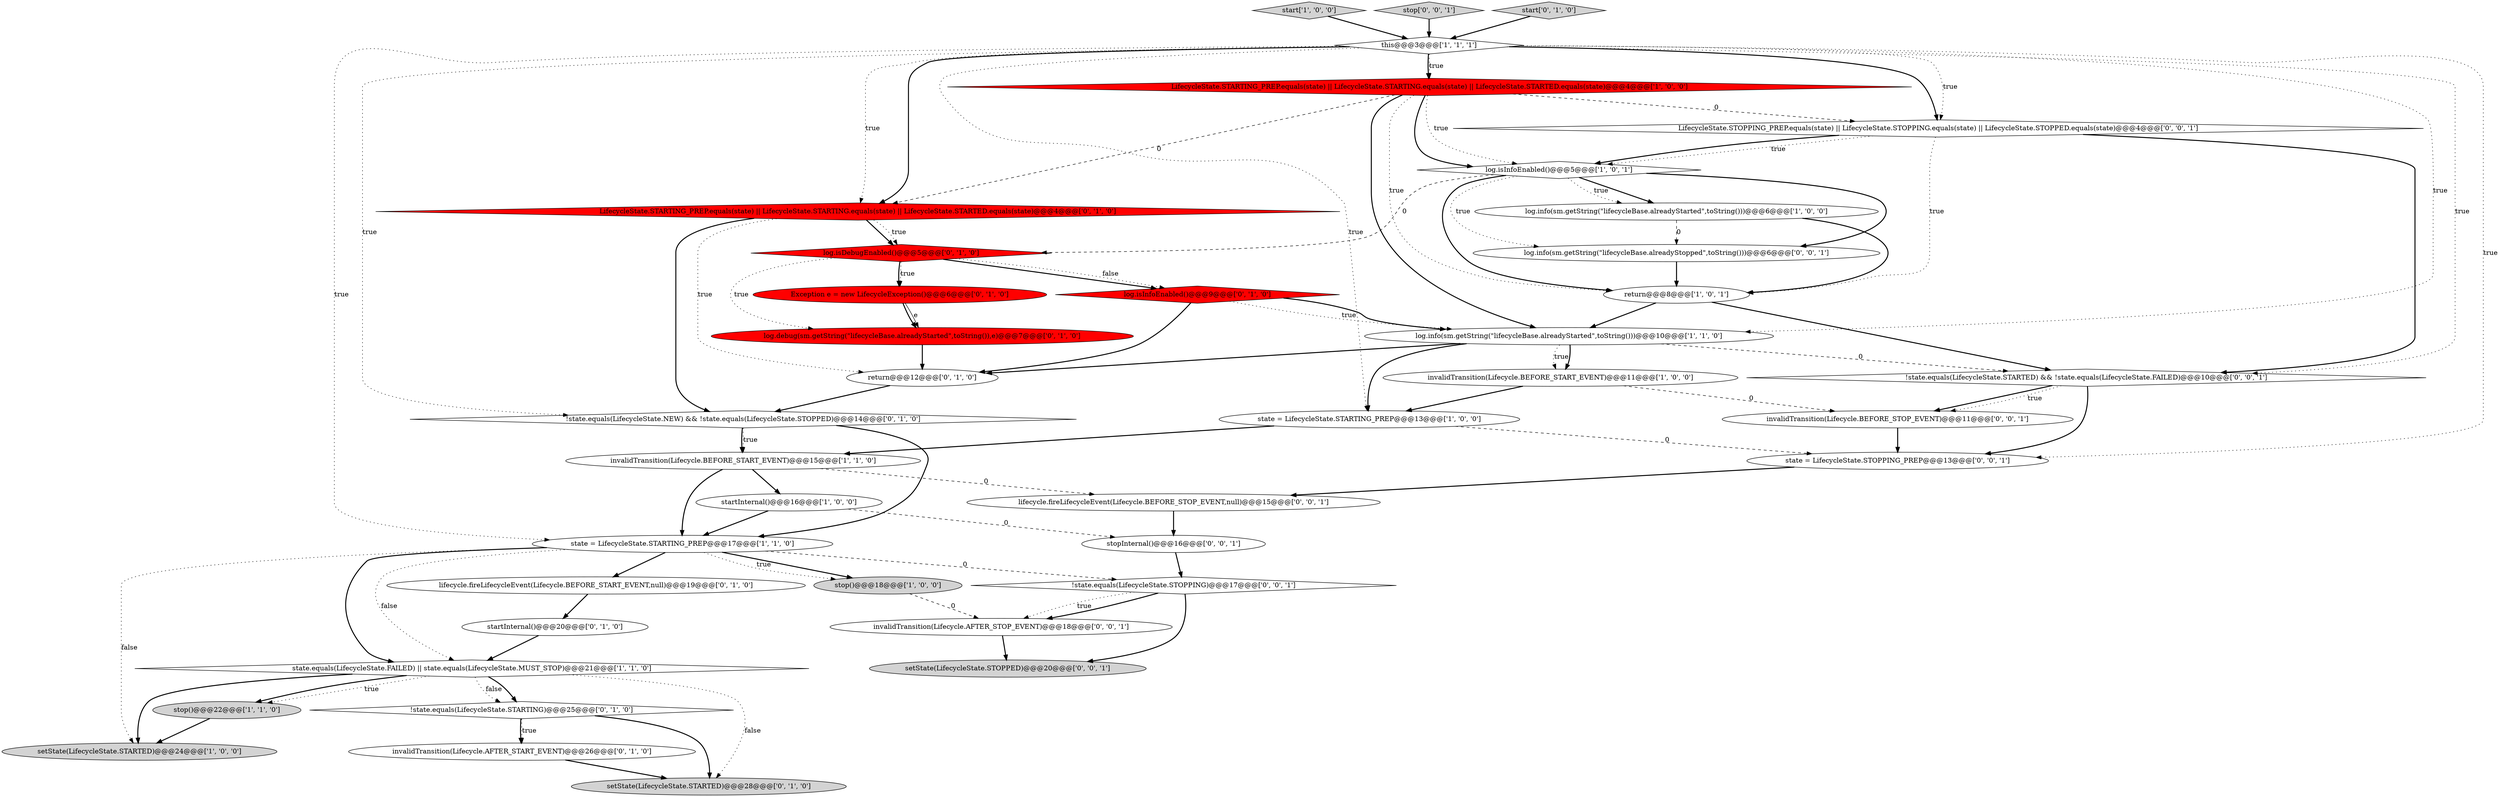 digraph {
21 [style = filled, label = "Exception e = new LifecycleException()@@@6@@@['0', '1', '0']", fillcolor = red, shape = ellipse image = "AAA1AAABBB2BBB"];
16 [style = filled, label = "log.debug(sm.getString(\"lifecycleBase.alreadyStarted\",toString()),e)@@@7@@@['0', '1', '0']", fillcolor = red, shape = ellipse image = "AAA1AAABBB2BBB"];
3 [style = filled, label = "start['1', '0', '0']", fillcolor = lightgray, shape = diamond image = "AAA0AAABBB1BBB"];
32 [style = filled, label = "setState(LifecycleState.STOPPED)@@@20@@@['0', '0', '1']", fillcolor = lightgray, shape = ellipse image = "AAA0AAABBB3BBB"];
35 [style = filled, label = "LifecycleState.STOPPING_PREP.equals(state) || LifecycleState.STOPPING.equals(state) || LifecycleState.STOPPED.equals(state)@@@4@@@['0', '0', '1']", fillcolor = white, shape = diamond image = "AAA0AAABBB3BBB"];
7 [style = filled, label = "state = LifecycleState.STARTING_PREP@@@17@@@['1', '1', '0']", fillcolor = white, shape = ellipse image = "AAA0AAABBB1BBB"];
5 [style = filled, label = "log.info(sm.getString(\"lifecycleBase.alreadyStarted\",toString()))@@@10@@@['1', '1', '0']", fillcolor = white, shape = ellipse image = "AAA0AAABBB1BBB"];
23 [style = filled, label = "startInternal()@@@20@@@['0', '1', '0']", fillcolor = white, shape = ellipse image = "AAA0AAABBB2BBB"];
25 [style = filled, label = "log.isInfoEnabled()@@@9@@@['0', '1', '0']", fillcolor = red, shape = diamond image = "AAA1AAABBB2BBB"];
0 [style = filled, label = "state = LifecycleState.STARTING_PREP@@@13@@@['1', '0', '0']", fillcolor = white, shape = ellipse image = "AAA0AAABBB1BBB"];
33 [style = filled, label = "state = LifecycleState.STOPPING_PREP@@@13@@@['0', '0', '1']", fillcolor = white, shape = ellipse image = "AAA0AAABBB3BBB"];
38 [style = filled, label = "stop['0', '0', '1']", fillcolor = lightgray, shape = diamond image = "AAA0AAABBB3BBB"];
4 [style = filled, label = "log.isInfoEnabled()@@@5@@@['1', '0', '1']", fillcolor = white, shape = diamond image = "AAA0AAABBB1BBB"];
30 [style = filled, label = "log.info(sm.getString(\"lifecycleBase.alreadyStopped\",toString()))@@@6@@@['0', '0', '1']", fillcolor = white, shape = ellipse image = "AAA0AAABBB3BBB"];
19 [style = filled, label = "LifecycleState.STARTING_PREP.equals(state) || LifecycleState.STARTING.equals(state) || LifecycleState.STARTED.equals(state)@@@4@@@['0', '1', '0']", fillcolor = red, shape = diamond image = "AAA1AAABBB2BBB"];
11 [style = filled, label = "invalidTransition(Lifecycle.BEFORE_START_EVENT)@@@11@@@['1', '0', '0']", fillcolor = white, shape = ellipse image = "AAA0AAABBB1BBB"];
20 [style = filled, label = "start['0', '1', '0']", fillcolor = lightgray, shape = diamond image = "AAA0AAABBB2BBB"];
26 [style = filled, label = "return@@@12@@@['0', '1', '0']", fillcolor = white, shape = ellipse image = "AAA0AAABBB2BBB"];
28 [style = filled, label = "invalidTransition(Lifecycle.AFTER_START_EVENT)@@@26@@@['0', '1', '0']", fillcolor = white, shape = ellipse image = "AAA0AAABBB2BBB"];
2 [style = filled, label = "state.equals(LifecycleState.FAILED) || state.equals(LifecycleState.MUST_STOP)@@@21@@@['1', '1', '0']", fillcolor = white, shape = diamond image = "AAA0AAABBB1BBB"];
37 [style = filled, label = "!state.equals(LifecycleState.STARTED) && !state.equals(LifecycleState.FAILED)@@@10@@@['0', '0', '1']", fillcolor = white, shape = diamond image = "AAA0AAABBB3BBB"];
27 [style = filled, label = "log.isDebugEnabled()@@@5@@@['0', '1', '0']", fillcolor = red, shape = diamond image = "AAA1AAABBB2BBB"];
13 [style = filled, label = "invalidTransition(Lifecycle.BEFORE_START_EVENT)@@@15@@@['1', '1', '0']", fillcolor = white, shape = ellipse image = "AAA0AAABBB1BBB"];
36 [style = filled, label = "invalidTransition(Lifecycle.AFTER_STOP_EVENT)@@@18@@@['0', '0', '1']", fillcolor = white, shape = ellipse image = "AAA0AAABBB3BBB"];
34 [style = filled, label = "lifecycle.fireLifecycleEvent(Lifecycle.BEFORE_STOP_EVENT,null)@@@15@@@['0', '0', '1']", fillcolor = white, shape = ellipse image = "AAA0AAABBB3BBB"];
22 [style = filled, label = "!state.equals(LifecycleState.STARTING)@@@25@@@['0', '1', '0']", fillcolor = white, shape = diamond image = "AAA0AAABBB2BBB"];
24 [style = filled, label = "setState(LifecycleState.STARTED)@@@28@@@['0', '1', '0']", fillcolor = lightgray, shape = ellipse image = "AAA0AAABBB2BBB"];
17 [style = filled, label = "lifecycle.fireLifecycleEvent(Lifecycle.BEFORE_START_EVENT,null)@@@19@@@['0', '1', '0']", fillcolor = white, shape = ellipse image = "AAA0AAABBB2BBB"];
14 [style = filled, label = "stop()@@@18@@@['1', '0', '0']", fillcolor = lightgray, shape = ellipse image = "AAA0AAABBB1BBB"];
6 [style = filled, label = "LifecycleState.STARTING_PREP.equals(state) || LifecycleState.STARTING.equals(state) || LifecycleState.STARTED.equals(state)@@@4@@@['1', '0', '0']", fillcolor = red, shape = diamond image = "AAA1AAABBB1BBB"];
31 [style = filled, label = "stopInternal()@@@16@@@['0', '0', '1']", fillcolor = white, shape = ellipse image = "AAA0AAABBB3BBB"];
15 [style = filled, label = "stop()@@@22@@@['1', '1', '0']", fillcolor = lightgray, shape = ellipse image = "AAA0AAABBB1BBB"];
1 [style = filled, label = "this@@@3@@@['1', '1', '1']", fillcolor = white, shape = diamond image = "AAA0AAABBB1BBB"];
8 [style = filled, label = "return@@@8@@@['1', '0', '1']", fillcolor = white, shape = ellipse image = "AAA0AAABBB1BBB"];
39 [style = filled, label = "!state.equals(LifecycleState.STOPPING)@@@17@@@['0', '0', '1']", fillcolor = white, shape = diamond image = "AAA0AAABBB3BBB"];
12 [style = filled, label = "setState(LifecycleState.STARTED)@@@24@@@['1', '0', '0']", fillcolor = lightgray, shape = ellipse image = "AAA0AAABBB1BBB"];
9 [style = filled, label = "log.info(sm.getString(\"lifecycleBase.alreadyStarted\",toString()))@@@6@@@['1', '0', '0']", fillcolor = white, shape = ellipse image = "AAA0AAABBB1BBB"];
18 [style = filled, label = "!state.equals(LifecycleState.NEW) && !state.equals(LifecycleState.STOPPED)@@@14@@@['0', '1', '0']", fillcolor = white, shape = diamond image = "AAA0AAABBB2BBB"];
29 [style = filled, label = "invalidTransition(Lifecycle.BEFORE_STOP_EVENT)@@@11@@@['0', '0', '1']", fillcolor = white, shape = ellipse image = "AAA0AAABBB3BBB"];
10 [style = filled, label = "startInternal()@@@16@@@['1', '0', '0']", fillcolor = white, shape = ellipse image = "AAA0AAABBB1BBB"];
39->36 [style = dotted, label="true"];
0->13 [style = bold, label=""];
7->12 [style = dotted, label="false"];
2->15 [style = dotted, label="true"];
35->8 [style = dotted, label="true"];
6->35 [style = dashed, label="0"];
4->30 [style = dotted, label="true"];
7->14 [style = bold, label=""];
5->11 [style = dotted, label="true"];
5->0 [style = bold, label=""];
35->37 [style = bold, label=""];
2->15 [style = bold, label=""];
21->16 [style = bold, label=""];
4->8 [style = bold, label=""];
1->6 [style = dotted, label="true"];
1->0 [style = dotted, label="true"];
30->8 [style = bold, label=""];
37->33 [style = bold, label=""];
27->25 [style = bold, label=""];
9->30 [style = dashed, label="0"];
18->13 [style = dotted, label="true"];
1->35 [style = dotted, label="true"];
19->18 [style = bold, label=""];
16->26 [style = bold, label=""];
10->31 [style = dashed, label="0"];
37->29 [style = bold, label=""];
27->25 [style = dotted, label="false"];
19->27 [style = dotted, label="true"];
1->35 [style = bold, label=""];
34->31 [style = bold, label=""];
27->21 [style = dotted, label="true"];
9->8 [style = bold, label=""];
10->7 [style = bold, label=""];
1->18 [style = dotted, label="true"];
25->5 [style = dotted, label="true"];
6->4 [style = bold, label=""];
1->33 [style = dotted, label="true"];
7->2 [style = bold, label=""];
0->33 [style = dashed, label="0"];
25->26 [style = bold, label=""];
6->19 [style = dashed, label="0"];
28->24 [style = bold, label=""];
5->11 [style = bold, label=""];
15->12 [style = bold, label=""];
7->39 [style = dashed, label="0"];
1->19 [style = bold, label=""];
18->7 [style = bold, label=""];
21->16 [style = solid, label="e"];
5->37 [style = dashed, label="0"];
19->26 [style = dotted, label="true"];
4->9 [style = bold, label=""];
13->10 [style = bold, label=""];
7->17 [style = bold, label=""];
3->1 [style = bold, label=""];
5->26 [style = bold, label=""];
4->27 [style = dashed, label="0"];
22->28 [style = bold, label=""];
20->1 [style = bold, label=""];
1->19 [style = dotted, label="true"];
17->23 [style = bold, label=""];
38->1 [style = bold, label=""];
2->24 [style = dotted, label="false"];
6->5 [style = bold, label=""];
1->6 [style = bold, label=""];
6->8 [style = dotted, label="true"];
39->32 [style = bold, label=""];
25->5 [style = bold, label=""];
8->37 [style = bold, label=""];
31->39 [style = bold, label=""];
23->2 [style = bold, label=""];
1->37 [style = dotted, label="true"];
27->21 [style = bold, label=""];
13->34 [style = dashed, label="0"];
35->4 [style = dotted, label="true"];
27->16 [style = dotted, label="true"];
22->28 [style = dotted, label="true"];
11->29 [style = dashed, label="0"];
36->32 [style = bold, label=""];
37->29 [style = dotted, label="true"];
14->36 [style = dashed, label="0"];
35->4 [style = bold, label=""];
2->12 [style = bold, label=""];
1->7 [style = dotted, label="true"];
11->0 [style = bold, label=""];
29->33 [style = bold, label=""];
4->30 [style = bold, label=""];
6->4 [style = dotted, label="true"];
8->5 [style = bold, label=""];
2->22 [style = dotted, label="false"];
13->7 [style = bold, label=""];
19->27 [style = bold, label=""];
18->13 [style = bold, label=""];
7->2 [style = dotted, label="false"];
22->24 [style = bold, label=""];
4->9 [style = dotted, label="true"];
2->22 [style = bold, label=""];
33->34 [style = bold, label=""];
39->36 [style = bold, label=""];
1->5 [style = dotted, label="true"];
26->18 [style = bold, label=""];
7->14 [style = dotted, label="true"];
}
